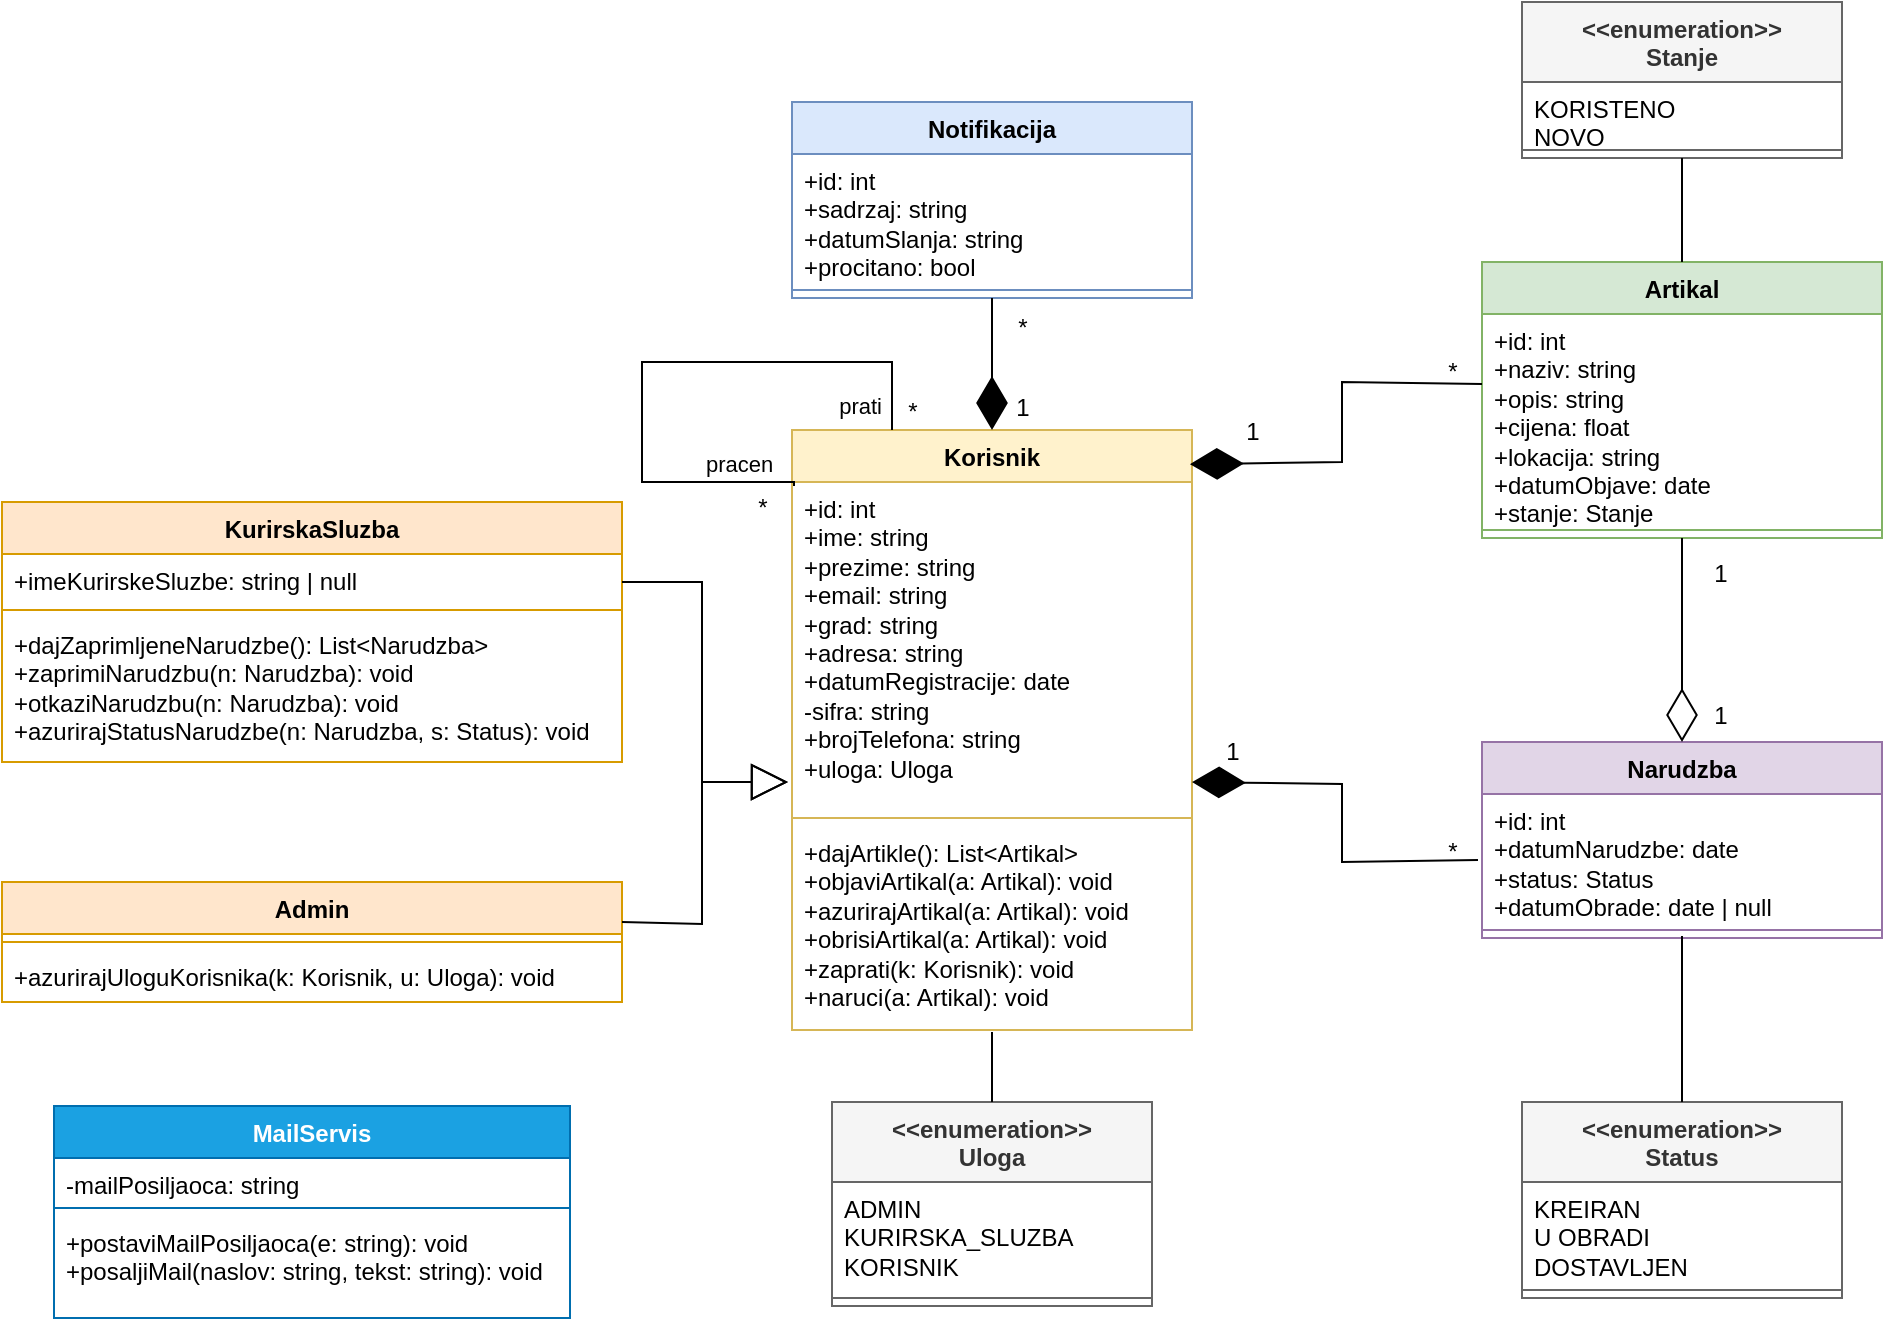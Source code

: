 <mxfile version="26.2.14">
  <diagram id="C5RBs43oDa-KdzZeNtuy" name="Page-1">
    <mxGraphModel dx="1279" dy="832" grid="0" gridSize="10" guides="1" tooltips="1" connect="1" arrows="1" fold="1" page="1" pageScale="1" pageWidth="1169" pageHeight="827" math="0" shadow="0">
      <root>
        <mxCell id="WIyWlLk6GJQsqaUBKTNV-0" />
        <mxCell id="WIyWlLk6GJQsqaUBKTNV-1" parent="WIyWlLk6GJQsqaUBKTNV-0" />
        <mxCell id="6Sl3QuTrEp0qTI35l34T-0" value="Korisnik" style="swimlane;fontStyle=1;align=center;verticalAlign=top;childLayout=stackLayout;horizontal=1;startSize=26;horizontalStack=0;resizeParent=1;resizeParentMax=0;resizeLast=0;collapsible=1;marginBottom=0;whiteSpace=wrap;html=1;fillColor=#fff2cc;strokeColor=#d6b656;" parent="WIyWlLk6GJQsqaUBKTNV-1" vertex="1">
          <mxGeometry x="485" y="264" width="200" height="300" as="geometry" />
        </mxCell>
        <mxCell id="6Sl3QuTrEp0qTI35l34T-1" value="+id: int&lt;div&gt;+ime: string&lt;/div&gt;&lt;div&gt;+prezime: string&lt;/div&gt;&lt;div&gt;+email: string&lt;/div&gt;&lt;div&gt;+grad: string&lt;/div&gt;&lt;div&gt;+adresa: string&lt;/div&gt;&lt;div&gt;+datumRegistracije: date&lt;/div&gt;&lt;div&gt;-sifra: string&lt;/div&gt;&lt;div&gt;+brojTelefona: string&lt;/div&gt;&lt;div&gt;+uloga: Uloga&lt;/div&gt;&lt;div&gt;&lt;br&gt;&lt;/div&gt;" style="text;strokeColor=none;fillColor=none;align=left;verticalAlign=top;spacingLeft=4;spacingRight=4;overflow=hidden;rotatable=0;points=[[0,0.5],[1,0.5]];portConstraint=eastwest;whiteSpace=wrap;html=1;" parent="6Sl3QuTrEp0qTI35l34T-0" vertex="1">
          <mxGeometry y="26" width="200" height="164" as="geometry" />
        </mxCell>
        <mxCell id="6Sl3QuTrEp0qTI35l34T-2" value="" style="line;strokeWidth=1;fillColor=none;align=left;verticalAlign=middle;spacingTop=-1;spacingLeft=3;spacingRight=3;rotatable=0;labelPosition=right;points=[];portConstraint=eastwest;strokeColor=inherit;" parent="6Sl3QuTrEp0qTI35l34T-0" vertex="1">
          <mxGeometry y="190" width="200" height="8" as="geometry" />
        </mxCell>
        <mxCell id="6Sl3QuTrEp0qTI35l34T-3" value="+dajArtikle(): List&amp;lt;Artikal&amp;gt;&lt;div&gt;+objaviArtikal(a: Artikal): void&lt;/div&gt;&lt;div&gt;+azurirajArtikal(a: Artikal): void&lt;/div&gt;&lt;div&gt;+obrisiArtikal(a: Artikal): void&lt;br&gt;&lt;div&gt;+zaprati(k: Korisnik): void&lt;/div&gt;&lt;/div&gt;&lt;div&gt;+naruci(a: Artikal): void&lt;/div&gt;" style="text;strokeColor=none;fillColor=none;align=left;verticalAlign=top;spacingLeft=4;spacingRight=4;overflow=hidden;rotatable=0;points=[[0,0.5],[1,0.5]];portConstraint=eastwest;whiteSpace=wrap;html=1;" parent="6Sl3QuTrEp0qTI35l34T-0" vertex="1">
          <mxGeometry y="198" width="200" height="102" as="geometry" />
        </mxCell>
        <mxCell id="4ST3DuIqLx3w5l3ZiNcd-62" value="" style="endArrow=none;html=1;edgeStyle=orthogonalEdgeStyle;rounded=0;entryX=0.25;entryY=0;entryDx=0;entryDy=0;exitX=0.005;exitY=0.012;exitDx=0;exitDy=0;exitPerimeter=0;" edge="1" parent="6Sl3QuTrEp0qTI35l34T-0" source="6Sl3QuTrEp0qTI35l34T-1" target="6Sl3QuTrEp0qTI35l34T-0">
          <mxGeometry relative="1" as="geometry">
            <mxPoint x="-75" y="-14" as="sourcePoint" />
            <mxPoint x="20" y="-29.5" as="targetPoint" />
            <Array as="points">
              <mxPoint x="1" y="26" />
              <mxPoint x="-75" y="26" />
              <mxPoint x="-75" y="-34" />
              <mxPoint x="50" y="-34" />
            </Array>
          </mxGeometry>
        </mxCell>
        <mxCell id="4ST3DuIqLx3w5l3ZiNcd-63" value="pracen" style="edgeLabel;resizable=0;html=1;align=left;verticalAlign=bottom;" connectable="0" vertex="1" parent="4ST3DuIqLx3w5l3ZiNcd-62">
          <mxGeometry x="-1" relative="1" as="geometry">
            <mxPoint x="-46" y="-2" as="offset" />
          </mxGeometry>
        </mxCell>
        <mxCell id="4ST3DuIqLx3w5l3ZiNcd-64" value="prati" style="edgeLabel;resizable=0;html=1;align=right;verticalAlign=bottom;" connectable="0" vertex="1" parent="4ST3DuIqLx3w5l3ZiNcd-62">
          <mxGeometry x="1" relative="1" as="geometry">
            <mxPoint x="-5" y="-4" as="offset" />
          </mxGeometry>
        </mxCell>
        <mxCell id="4ST3DuIqLx3w5l3ZiNcd-1" value="&lt;div&gt;&amp;lt;&amp;lt;enumeration&amp;gt;&amp;gt;&lt;/div&gt;Uloga" style="swimlane;fontStyle=1;align=center;verticalAlign=top;childLayout=stackLayout;horizontal=1;startSize=40;horizontalStack=0;resizeParent=1;resizeParentMax=0;resizeLast=0;collapsible=1;marginBottom=0;whiteSpace=wrap;html=1;fillColor=#f5f5f5;fontColor=#333333;strokeColor=#666666;" vertex="1" parent="WIyWlLk6GJQsqaUBKTNV-1">
          <mxGeometry x="505" y="600" width="160" height="102" as="geometry" />
        </mxCell>
        <mxCell id="4ST3DuIqLx3w5l3ZiNcd-2" value="ADMIN&lt;div&gt;KURIRSKA_SLUZBA&lt;br&gt;KORISNIK&lt;/div&gt;" style="text;strokeColor=none;fillColor=none;align=left;verticalAlign=top;spacingLeft=4;spacingRight=4;overflow=hidden;rotatable=0;points=[[0,0.5],[1,0.5]];portConstraint=eastwest;whiteSpace=wrap;html=1;" vertex="1" parent="4ST3DuIqLx3w5l3ZiNcd-1">
          <mxGeometry y="40" width="160" height="54" as="geometry" />
        </mxCell>
        <mxCell id="4ST3DuIqLx3w5l3ZiNcd-3" value="" style="line;strokeWidth=1;fillColor=none;align=left;verticalAlign=middle;spacingTop=-1;spacingLeft=3;spacingRight=3;rotatable=0;labelPosition=right;points=[];portConstraint=eastwest;strokeColor=inherit;" vertex="1" parent="4ST3DuIqLx3w5l3ZiNcd-1">
          <mxGeometry y="94" width="160" height="8" as="geometry" />
        </mxCell>
        <mxCell id="4ST3DuIqLx3w5l3ZiNcd-5" value="Artikal" style="swimlane;fontStyle=1;align=center;verticalAlign=top;childLayout=stackLayout;horizontal=1;startSize=26;horizontalStack=0;resizeParent=1;resizeParentMax=0;resizeLast=0;collapsible=1;marginBottom=0;whiteSpace=wrap;html=1;fillColor=#d5e8d4;strokeColor=#82b366;" vertex="1" parent="WIyWlLk6GJQsqaUBKTNV-1">
          <mxGeometry x="830" y="180" width="200" height="138" as="geometry" />
        </mxCell>
        <mxCell id="4ST3DuIqLx3w5l3ZiNcd-6" value="+id: int&lt;div&gt;+naziv: string&lt;/div&gt;&lt;div&gt;+opis: string&lt;/div&gt;&lt;div&gt;+cijena: float&lt;/div&gt;&lt;div&gt;+lokacija: string&lt;/div&gt;&lt;div&gt;+datumObjave: date&lt;/div&gt;&lt;div&gt;+stanje: Stanje&lt;/div&gt;&lt;div&gt;&lt;br&gt;&lt;/div&gt;" style="text;strokeColor=none;fillColor=none;align=left;verticalAlign=top;spacingLeft=4;spacingRight=4;overflow=hidden;rotatable=0;points=[[0,0.5],[1,0.5]];portConstraint=eastwest;whiteSpace=wrap;html=1;" vertex="1" parent="4ST3DuIqLx3w5l3ZiNcd-5">
          <mxGeometry y="26" width="200" height="104" as="geometry" />
        </mxCell>
        <mxCell id="4ST3DuIqLx3w5l3ZiNcd-7" value="" style="line;strokeWidth=1;fillColor=none;align=left;verticalAlign=middle;spacingTop=-1;spacingLeft=3;spacingRight=3;rotatable=0;labelPosition=right;points=[];portConstraint=eastwest;strokeColor=inherit;" vertex="1" parent="4ST3DuIqLx3w5l3ZiNcd-5">
          <mxGeometry y="130" width="200" height="8" as="geometry" />
        </mxCell>
        <mxCell id="4ST3DuIqLx3w5l3ZiNcd-9" value="&lt;div&gt;&amp;lt;&amp;lt;enumeration&amp;gt;&amp;gt;&lt;/div&gt;Stanje" style="swimlane;fontStyle=1;align=center;verticalAlign=top;childLayout=stackLayout;horizontal=1;startSize=40;horizontalStack=0;resizeParent=1;resizeParentMax=0;resizeLast=0;collapsible=1;marginBottom=0;whiteSpace=wrap;html=1;fillColor=#f5f5f5;fontColor=#333333;strokeColor=#666666;" vertex="1" parent="WIyWlLk6GJQsqaUBKTNV-1">
          <mxGeometry x="850" y="50" width="160" height="78" as="geometry" />
        </mxCell>
        <mxCell id="4ST3DuIqLx3w5l3ZiNcd-10" value="KORISTENO&lt;div&gt;NOVO&lt;/div&gt;" style="text;strokeColor=none;fillColor=none;align=left;verticalAlign=top;spacingLeft=4;spacingRight=4;overflow=hidden;rotatable=0;points=[[0,0.5],[1,0.5]];portConstraint=eastwest;whiteSpace=wrap;html=1;" vertex="1" parent="4ST3DuIqLx3w5l3ZiNcd-9">
          <mxGeometry y="40" width="160" height="30" as="geometry" />
        </mxCell>
        <mxCell id="4ST3DuIqLx3w5l3ZiNcd-11" value="" style="line;strokeWidth=1;fillColor=none;align=left;verticalAlign=middle;spacingTop=-1;spacingLeft=3;spacingRight=3;rotatable=0;labelPosition=right;points=[];portConstraint=eastwest;strokeColor=inherit;" vertex="1" parent="4ST3DuIqLx3w5l3ZiNcd-9">
          <mxGeometry y="70" width="160" height="8" as="geometry" />
        </mxCell>
        <mxCell id="4ST3DuIqLx3w5l3ZiNcd-12" value="Narudzba" style="swimlane;fontStyle=1;align=center;verticalAlign=top;childLayout=stackLayout;horizontal=1;startSize=26;horizontalStack=0;resizeParent=1;resizeParentMax=0;resizeLast=0;collapsible=1;marginBottom=0;whiteSpace=wrap;html=1;fillColor=#e1d5e7;strokeColor=#9673a6;" vertex="1" parent="WIyWlLk6GJQsqaUBKTNV-1">
          <mxGeometry x="830" y="420" width="200" height="98" as="geometry" />
        </mxCell>
        <mxCell id="4ST3DuIqLx3w5l3ZiNcd-13" value="+id: int&lt;div&gt;+datumNarudzbe: date&lt;/div&gt;&lt;div&gt;+status: Status&lt;/div&gt;&lt;div&gt;+datumObrade: date | null&lt;/div&gt;&lt;div&gt;&lt;br&gt;&lt;/div&gt;" style="text;strokeColor=none;fillColor=none;align=left;verticalAlign=top;spacingLeft=4;spacingRight=4;overflow=hidden;rotatable=0;points=[[0,0.5],[1,0.5]];portConstraint=eastwest;whiteSpace=wrap;html=1;" vertex="1" parent="4ST3DuIqLx3w5l3ZiNcd-12">
          <mxGeometry y="26" width="200" height="64" as="geometry" />
        </mxCell>
        <mxCell id="4ST3DuIqLx3w5l3ZiNcd-14" value="" style="line;strokeWidth=1;fillColor=none;align=left;verticalAlign=middle;spacingTop=-1;spacingLeft=3;spacingRight=3;rotatable=0;labelPosition=right;points=[];portConstraint=eastwest;strokeColor=inherit;" vertex="1" parent="4ST3DuIqLx3w5l3ZiNcd-12">
          <mxGeometry y="90" width="200" height="8" as="geometry" />
        </mxCell>
        <mxCell id="4ST3DuIqLx3w5l3ZiNcd-15" value="&lt;div&gt;&amp;lt;&amp;lt;enumeration&amp;gt;&amp;gt;&lt;/div&gt;Status" style="swimlane;fontStyle=1;align=center;verticalAlign=top;childLayout=stackLayout;horizontal=1;startSize=40;horizontalStack=0;resizeParent=1;resizeParentMax=0;resizeLast=0;collapsible=1;marginBottom=0;whiteSpace=wrap;html=1;fillColor=#f5f5f5;fontColor=#333333;strokeColor=#666666;" vertex="1" parent="WIyWlLk6GJQsqaUBKTNV-1">
          <mxGeometry x="850" y="600" width="160" height="98" as="geometry" />
        </mxCell>
        <mxCell id="4ST3DuIqLx3w5l3ZiNcd-16" value="KREIRAN&lt;br&gt;U OBRADI&lt;div&gt;DOSTAVLJEN&lt;/div&gt;" style="text;strokeColor=none;fillColor=none;align=left;verticalAlign=top;spacingLeft=4;spacingRight=4;overflow=hidden;rotatable=0;points=[[0,0.5],[1,0.5]];portConstraint=eastwest;whiteSpace=wrap;html=1;" vertex="1" parent="4ST3DuIqLx3w5l3ZiNcd-15">
          <mxGeometry y="40" width="160" height="50" as="geometry" />
        </mxCell>
        <mxCell id="4ST3DuIqLx3w5l3ZiNcd-17" value="" style="line;strokeWidth=1;fillColor=none;align=left;verticalAlign=middle;spacingTop=-1;spacingLeft=3;spacingRight=3;rotatable=0;labelPosition=right;points=[];portConstraint=eastwest;strokeColor=inherit;" vertex="1" parent="4ST3DuIqLx3w5l3ZiNcd-15">
          <mxGeometry y="90" width="160" height="8" as="geometry" />
        </mxCell>
        <mxCell id="4ST3DuIqLx3w5l3ZiNcd-21" value="Notifikacija" style="swimlane;fontStyle=1;align=center;verticalAlign=top;childLayout=stackLayout;horizontal=1;startSize=26;horizontalStack=0;resizeParent=1;resizeParentMax=0;resizeLast=0;collapsible=1;marginBottom=0;whiteSpace=wrap;html=1;fillColor=#dae8fc;strokeColor=#6c8ebf;" vertex="1" parent="WIyWlLk6GJQsqaUBKTNV-1">
          <mxGeometry x="485" y="100" width="200" height="98" as="geometry" />
        </mxCell>
        <mxCell id="4ST3DuIqLx3w5l3ZiNcd-22" value="&lt;div&gt;+id: int&lt;/div&gt;&lt;div&gt;+sadrzaj: string&lt;/div&gt;&lt;div&gt;+datumSlanja: string&lt;/div&gt;&lt;div&gt;+procitano: bool&lt;/div&gt;" style="text;strokeColor=none;fillColor=none;align=left;verticalAlign=top;spacingLeft=4;spacingRight=4;overflow=hidden;rotatable=0;points=[[0,0.5],[1,0.5]];portConstraint=eastwest;whiteSpace=wrap;html=1;" vertex="1" parent="4ST3DuIqLx3w5l3ZiNcd-21">
          <mxGeometry y="26" width="200" height="64" as="geometry" />
        </mxCell>
        <mxCell id="4ST3DuIqLx3w5l3ZiNcd-23" value="" style="line;strokeWidth=1;fillColor=none;align=left;verticalAlign=middle;spacingTop=-1;spacingLeft=3;spacingRight=3;rotatable=0;labelPosition=right;points=[];portConstraint=eastwest;strokeColor=inherit;" vertex="1" parent="4ST3DuIqLx3w5l3ZiNcd-21">
          <mxGeometry y="90" width="200" height="8" as="geometry" />
        </mxCell>
        <mxCell id="4ST3DuIqLx3w5l3ZiNcd-29" value="KurirskaSluzba" style="swimlane;fontStyle=1;align=center;verticalAlign=top;childLayout=stackLayout;horizontal=1;startSize=26;horizontalStack=0;resizeParent=1;resizeParentMax=0;resizeLast=0;collapsible=1;marginBottom=0;whiteSpace=wrap;html=1;fillColor=#ffe6cc;strokeColor=#d79b00;" vertex="1" parent="WIyWlLk6GJQsqaUBKTNV-1">
          <mxGeometry x="90" y="300" width="310" height="130" as="geometry" />
        </mxCell>
        <mxCell id="4ST3DuIqLx3w5l3ZiNcd-30" value="+imeKurirskeSluzbe: string | null" style="text;strokeColor=none;fillColor=none;align=left;verticalAlign=top;spacingLeft=4;spacingRight=4;overflow=hidden;rotatable=0;points=[[0,0.5],[1,0.5]];portConstraint=eastwest;whiteSpace=wrap;html=1;" vertex="1" parent="4ST3DuIqLx3w5l3ZiNcd-29">
          <mxGeometry y="26" width="310" height="24" as="geometry" />
        </mxCell>
        <mxCell id="4ST3DuIqLx3w5l3ZiNcd-31" value="" style="line;strokeWidth=1;fillColor=none;align=left;verticalAlign=middle;spacingTop=-1;spacingLeft=3;spacingRight=3;rotatable=0;labelPosition=right;points=[];portConstraint=eastwest;strokeColor=inherit;" vertex="1" parent="4ST3DuIqLx3w5l3ZiNcd-29">
          <mxGeometry y="50" width="310" height="8" as="geometry" />
        </mxCell>
        <mxCell id="4ST3DuIqLx3w5l3ZiNcd-32" value="&lt;div&gt;+dajZaprimljeneNarudzbe(): List&amp;lt;Narudzba&amp;gt;&lt;/div&gt;+zaprimiNarudzbu(n: Narudzba): void&lt;div&gt;+otkaziNarudzbu(n: Narudzba): void&lt;/div&gt;&lt;div&gt;+azurirajStatusNarudzbe(n: Narudzba, s: Status): void&lt;/div&gt;" style="text;strokeColor=none;fillColor=none;align=left;verticalAlign=top;spacingLeft=4;spacingRight=4;overflow=hidden;rotatable=0;points=[[0,0.5],[1,0.5]];portConstraint=eastwest;whiteSpace=wrap;html=1;" vertex="1" parent="4ST3DuIqLx3w5l3ZiNcd-29">
          <mxGeometry y="58" width="310" height="72" as="geometry" />
        </mxCell>
        <mxCell id="4ST3DuIqLx3w5l3ZiNcd-33" value="Admin" style="swimlane;fontStyle=1;align=center;verticalAlign=top;childLayout=stackLayout;horizontal=1;startSize=26;horizontalStack=0;resizeParent=1;resizeParentMax=0;resizeLast=0;collapsible=1;marginBottom=0;whiteSpace=wrap;html=1;fillColor=#ffe6cc;strokeColor=#d79b00;" vertex="1" parent="WIyWlLk6GJQsqaUBKTNV-1">
          <mxGeometry x="90" y="490" width="310" height="60" as="geometry" />
        </mxCell>
        <mxCell id="4ST3DuIqLx3w5l3ZiNcd-35" value="" style="line;strokeWidth=1;fillColor=none;align=left;verticalAlign=middle;spacingTop=-1;spacingLeft=3;spacingRight=3;rotatable=0;labelPosition=right;points=[];portConstraint=eastwest;strokeColor=inherit;" vertex="1" parent="4ST3DuIqLx3w5l3ZiNcd-33">
          <mxGeometry y="26" width="310" height="8" as="geometry" />
        </mxCell>
        <mxCell id="4ST3DuIqLx3w5l3ZiNcd-36" value="&lt;div&gt;+azurirajUloguKorisnika(k: Korisnik, u: Uloga): void&lt;/div&gt;" style="text;strokeColor=none;fillColor=none;align=left;verticalAlign=top;spacingLeft=4;spacingRight=4;overflow=hidden;rotatable=0;points=[[0,0.5],[1,0.5]];portConstraint=eastwest;whiteSpace=wrap;html=1;" vertex="1" parent="4ST3DuIqLx3w5l3ZiNcd-33">
          <mxGeometry y="34" width="310" height="26" as="geometry" />
        </mxCell>
        <mxCell id="4ST3DuIqLx3w5l3ZiNcd-41" value="" style="endArrow=block;endSize=16;endFill=0;html=1;rounded=0;entryX=-0.01;entryY=0.915;entryDx=0;entryDy=0;entryPerimeter=0;" edge="1" parent="WIyWlLk6GJQsqaUBKTNV-1" target="6Sl3QuTrEp0qTI35l34T-1">
          <mxGeometry width="160" relative="1" as="geometry">
            <mxPoint x="400" y="340" as="sourcePoint" />
            <mxPoint x="485" y="372" as="targetPoint" />
            <Array as="points">
              <mxPoint x="440" y="340" />
              <mxPoint x="440" y="440" />
            </Array>
          </mxGeometry>
        </mxCell>
        <mxCell id="4ST3DuIqLx3w5l3ZiNcd-42" value="" style="endArrow=block;endSize=16;endFill=0;html=1;rounded=0;exitX=1;exitY=0.5;exitDx=0;exitDy=0;entryX=-0.01;entryY=0.915;entryDx=0;entryDy=0;entryPerimeter=0;" edge="1" parent="WIyWlLk6GJQsqaUBKTNV-1" target="6Sl3QuTrEp0qTI35l34T-1">
          <mxGeometry width="160" relative="1" as="geometry">
            <mxPoint x="400" y="510" as="sourcePoint" />
            <mxPoint x="484" y="511" as="targetPoint" />
            <Array as="points">
              <mxPoint x="440" y="511" />
              <mxPoint x="440" y="440" />
            </Array>
          </mxGeometry>
        </mxCell>
        <mxCell id="4ST3DuIqLx3w5l3ZiNcd-43" value="" style="endArrow=diamondThin;endFill=1;endSize=24;html=1;rounded=0;entryX=0.5;entryY=0;entryDx=0;entryDy=0;exitX=0.5;exitY=1;exitDx=0;exitDy=0;" edge="1" parent="WIyWlLk6GJQsqaUBKTNV-1" source="4ST3DuIqLx3w5l3ZiNcd-21" target="6Sl3QuTrEp0qTI35l34T-0">
          <mxGeometry width="160" relative="1" as="geometry">
            <mxPoint x="350" y="220" as="sourcePoint" />
            <mxPoint x="510" y="220" as="targetPoint" />
          </mxGeometry>
        </mxCell>
        <mxCell id="4ST3DuIqLx3w5l3ZiNcd-44" value="1" style="text;html=1;align=center;verticalAlign=middle;resizable=0;points=[];autosize=1;strokeColor=none;fillColor=none;" vertex="1" parent="WIyWlLk6GJQsqaUBKTNV-1">
          <mxGeometry x="585" y="238" width="30" height="30" as="geometry" />
        </mxCell>
        <mxCell id="4ST3DuIqLx3w5l3ZiNcd-45" value="*" style="text;html=1;align=center;verticalAlign=middle;resizable=0;points=[];autosize=1;strokeColor=none;fillColor=none;" vertex="1" parent="WIyWlLk6GJQsqaUBKTNV-1">
          <mxGeometry x="585" y="198" width="30" height="30" as="geometry" />
        </mxCell>
        <mxCell id="4ST3DuIqLx3w5l3ZiNcd-46" value="" style="endArrow=none;html=1;edgeStyle=orthogonalEdgeStyle;rounded=0;entryX=0.5;entryY=0;entryDx=0;entryDy=0;exitX=0.5;exitY=1.01;exitDx=0;exitDy=0;exitPerimeter=0;" edge="1" parent="WIyWlLk6GJQsqaUBKTNV-1" source="6Sl3QuTrEp0qTI35l34T-3" target="4ST3DuIqLx3w5l3ZiNcd-1">
          <mxGeometry relative="1" as="geometry">
            <mxPoint x="585" y="570" as="sourcePoint" />
            <mxPoint x="810" y="610" as="targetPoint" />
          </mxGeometry>
        </mxCell>
        <mxCell id="4ST3DuIqLx3w5l3ZiNcd-49" value="" style="endArrow=none;html=1;edgeStyle=orthogonalEdgeStyle;rounded=0;entryX=0.5;entryY=0;entryDx=0;entryDy=0;exitX=0.5;exitY=0.875;exitDx=0;exitDy=0;exitPerimeter=0;" edge="1" parent="WIyWlLk6GJQsqaUBKTNV-1" source="4ST3DuIqLx3w5l3ZiNcd-14" target="4ST3DuIqLx3w5l3ZiNcd-15">
          <mxGeometry relative="1" as="geometry">
            <mxPoint x="930" y="560" as="sourcePoint" />
            <mxPoint x="595" y="610" as="targetPoint" />
            <Array as="points" />
          </mxGeometry>
        </mxCell>
        <mxCell id="4ST3DuIqLx3w5l3ZiNcd-51" value="" style="endArrow=diamondThin;endFill=1;endSize=24;html=1;rounded=0;entryX=0.995;entryY=0.057;entryDx=0;entryDy=0;entryPerimeter=0;exitX=0;exitY=0.337;exitDx=0;exitDy=0;exitPerimeter=0;" edge="1" parent="WIyWlLk6GJQsqaUBKTNV-1" source="4ST3DuIqLx3w5l3ZiNcd-6" target="6Sl3QuTrEp0qTI35l34T-0">
          <mxGeometry width="160" relative="1" as="geometry">
            <mxPoint x="800" y="280" as="sourcePoint" />
            <mxPoint x="920" y="350" as="targetPoint" />
            <Array as="points">
              <mxPoint x="760" y="240" />
              <mxPoint x="760" y="280" />
            </Array>
          </mxGeometry>
        </mxCell>
        <mxCell id="4ST3DuIqLx3w5l3ZiNcd-52" value="1" style="text;html=1;align=center;verticalAlign=middle;resizable=0;points=[];autosize=1;strokeColor=none;fillColor=none;" vertex="1" parent="WIyWlLk6GJQsqaUBKTNV-1">
          <mxGeometry x="700" y="250" width="30" height="30" as="geometry" />
        </mxCell>
        <mxCell id="4ST3DuIqLx3w5l3ZiNcd-53" value="*" style="text;html=1;align=center;verticalAlign=middle;resizable=0;points=[];autosize=1;strokeColor=none;fillColor=none;" vertex="1" parent="WIyWlLk6GJQsqaUBKTNV-1">
          <mxGeometry x="800" y="220" width="30" height="30" as="geometry" />
        </mxCell>
        <mxCell id="4ST3DuIqLx3w5l3ZiNcd-54" value="" style="endArrow=none;html=1;edgeStyle=orthogonalEdgeStyle;rounded=0;exitX=0.5;exitY=1;exitDx=0;exitDy=0;" edge="1" parent="WIyWlLk6GJQsqaUBKTNV-1" source="4ST3DuIqLx3w5l3ZiNcd-9">
          <mxGeometry relative="1" as="geometry">
            <mxPoint x="940" y="567" as="sourcePoint" />
            <mxPoint x="930" y="180" as="targetPoint" />
            <Array as="points" />
          </mxGeometry>
        </mxCell>
        <mxCell id="4ST3DuIqLx3w5l3ZiNcd-58" value="" style="endArrow=diamondThin;endFill=1;endSize=24;html=1;rounded=0;entryX=1;entryY=0.915;entryDx=0;entryDy=0;entryPerimeter=0;exitX=0.933;exitY=0.633;exitDx=0;exitDy=0;exitPerimeter=0;" edge="1" parent="WIyWlLk6GJQsqaUBKTNV-1" source="4ST3DuIqLx3w5l3ZiNcd-60" target="6Sl3QuTrEp0qTI35l34T-1">
          <mxGeometry width="160" relative="1" as="geometry">
            <mxPoint x="840" y="251" as="sourcePoint" />
            <mxPoint x="694" y="291" as="targetPoint" />
            <Array as="points">
              <mxPoint x="760" y="480" />
              <mxPoint x="760" y="441" />
            </Array>
          </mxGeometry>
        </mxCell>
        <mxCell id="4ST3DuIqLx3w5l3ZiNcd-59" value="1" style="text;html=1;align=center;verticalAlign=middle;resizable=0;points=[];autosize=1;strokeColor=none;fillColor=none;" vertex="1" parent="WIyWlLk6GJQsqaUBKTNV-1">
          <mxGeometry x="690" y="410" width="30" height="30" as="geometry" />
        </mxCell>
        <mxCell id="4ST3DuIqLx3w5l3ZiNcd-60" value="*" style="text;html=1;align=center;verticalAlign=middle;resizable=0;points=[];autosize=1;strokeColor=none;fillColor=none;" vertex="1" parent="WIyWlLk6GJQsqaUBKTNV-1">
          <mxGeometry x="800" y="460" width="30" height="30" as="geometry" />
        </mxCell>
        <mxCell id="4ST3DuIqLx3w5l3ZiNcd-65" value="*" style="text;html=1;align=center;verticalAlign=middle;resizable=0;points=[];autosize=1;strokeColor=none;fillColor=none;" vertex="1" parent="WIyWlLk6GJQsqaUBKTNV-1">
          <mxGeometry x="455" y="288" width="30" height="30" as="geometry" />
        </mxCell>
        <mxCell id="4ST3DuIqLx3w5l3ZiNcd-69" value="*" style="text;html=1;align=center;verticalAlign=middle;resizable=0;points=[];autosize=1;strokeColor=none;fillColor=none;" vertex="1" parent="WIyWlLk6GJQsqaUBKTNV-1">
          <mxGeometry x="530" y="240" width="30" height="30" as="geometry" />
        </mxCell>
        <mxCell id="4ST3DuIqLx3w5l3ZiNcd-71" value="" style="endArrow=diamondThin;endFill=0;endSize=24;html=1;rounded=0;entryX=0.5;entryY=0;entryDx=0;entryDy=0;exitX=0.5;exitY=1;exitDx=0;exitDy=0;" edge="1" parent="WIyWlLk6GJQsqaUBKTNV-1" source="4ST3DuIqLx3w5l3ZiNcd-5" target="4ST3DuIqLx3w5l3ZiNcd-12">
          <mxGeometry width="160" relative="1" as="geometry">
            <mxPoint x="785" y="371" as="sourcePoint" />
            <mxPoint x="945" y="371" as="targetPoint" />
          </mxGeometry>
        </mxCell>
        <mxCell id="4ST3DuIqLx3w5l3ZiNcd-72" value="1" style="text;html=1;align=center;verticalAlign=middle;resizable=0;points=[];autosize=1;strokeColor=none;fillColor=none;" vertex="1" parent="WIyWlLk6GJQsqaUBKTNV-1">
          <mxGeometry x="936" y="394" width="25" height="26" as="geometry" />
        </mxCell>
        <mxCell id="4ST3DuIqLx3w5l3ZiNcd-73" value="1" style="text;html=1;align=center;verticalAlign=middle;resizable=0;points=[];autosize=1;strokeColor=none;fillColor=none;" vertex="1" parent="WIyWlLk6GJQsqaUBKTNV-1">
          <mxGeometry x="936" y="323" width="25" height="26" as="geometry" />
        </mxCell>
        <mxCell id="4ST3DuIqLx3w5l3ZiNcd-77" value="MailServis" style="swimlane;fontStyle=1;align=center;verticalAlign=top;childLayout=stackLayout;horizontal=1;startSize=26;horizontalStack=0;resizeParent=1;resizeParentMax=0;resizeLast=0;collapsible=1;marginBottom=0;whiteSpace=wrap;html=1;fillColor=#1ba1e2;strokeColor=#006EAF;fontColor=#ffffff;" vertex="1" parent="WIyWlLk6GJQsqaUBKTNV-1">
          <mxGeometry x="116" y="602" width="258" height="106" as="geometry">
            <mxRectangle x="116" y="602" width="90" height="26" as="alternateBounds" />
          </mxGeometry>
        </mxCell>
        <mxCell id="4ST3DuIqLx3w5l3ZiNcd-78" value="-mailPosiljaoca: string" style="text;strokeColor=none;fillColor=none;align=left;verticalAlign=top;spacingLeft=4;spacingRight=4;overflow=hidden;rotatable=0;points=[[0,0.5],[1,0.5]];portConstraint=eastwest;whiteSpace=wrap;html=1;" vertex="1" parent="4ST3DuIqLx3w5l3ZiNcd-77">
          <mxGeometry y="26" width="258" height="21" as="geometry" />
        </mxCell>
        <mxCell id="4ST3DuIqLx3w5l3ZiNcd-79" value="" style="line;strokeWidth=1;fillColor=none;align=left;verticalAlign=middle;spacingTop=-1;spacingLeft=3;spacingRight=3;rotatable=0;labelPosition=right;points=[];portConstraint=eastwest;strokeColor=inherit;" vertex="1" parent="4ST3DuIqLx3w5l3ZiNcd-77">
          <mxGeometry y="47" width="258" height="8" as="geometry" />
        </mxCell>
        <mxCell id="4ST3DuIqLx3w5l3ZiNcd-80" value="+postaviMailPosiljaoca(e: string): void&lt;div&gt;+posaljiMail(naslov: string, tekst: string): void&lt;/div&gt;" style="text;strokeColor=none;fillColor=none;align=left;verticalAlign=top;spacingLeft=4;spacingRight=4;overflow=hidden;rotatable=0;points=[[0,0.5],[1,0.5]];portConstraint=eastwest;whiteSpace=wrap;html=1;" vertex="1" parent="4ST3DuIqLx3w5l3ZiNcd-77">
          <mxGeometry y="55" width="258" height="51" as="geometry" />
        </mxCell>
      </root>
    </mxGraphModel>
  </diagram>
</mxfile>
